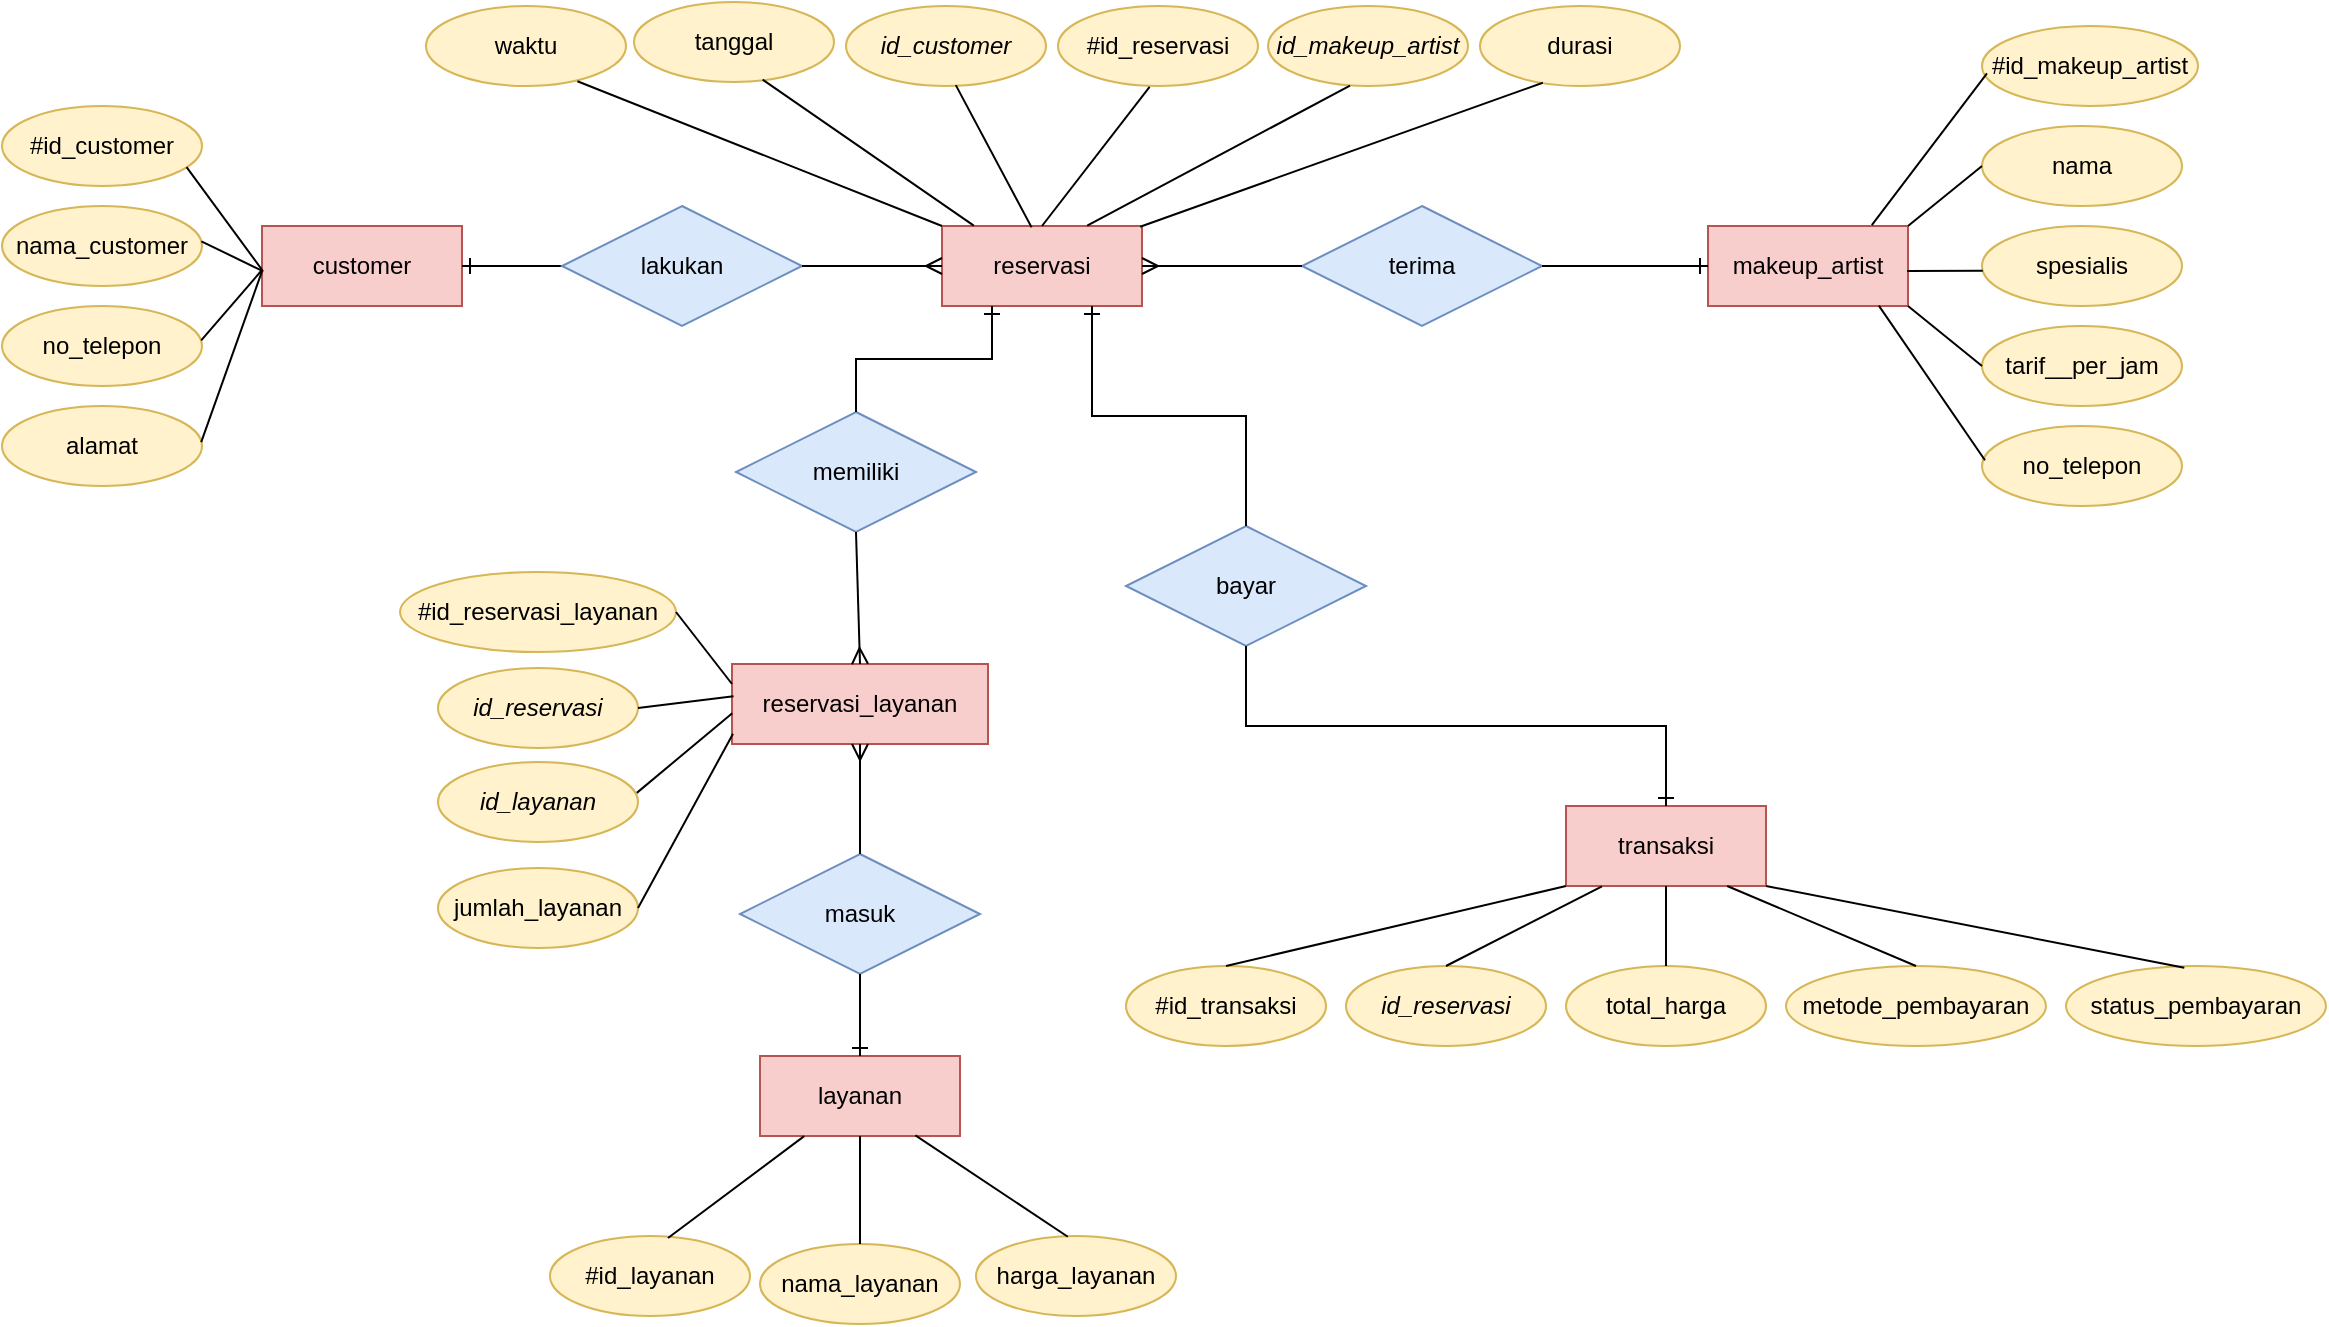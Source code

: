 <mxfile version="26.1.0">
  <diagram name="ERD" id="mqRnHoleAtuB4LZljWnc">
    <mxGraphModel dx="1218" dy="1699" grid="0" gridSize="10" guides="1" tooltips="1" connect="1" arrows="1" fold="1" page="0" pageScale="1" pageWidth="850" pageHeight="1100" math="0" shadow="0">
      <root>
        <mxCell id="0" />
        <mxCell id="1" parent="0" />
        <mxCell id="39gsjnchr3GjjbWTML9K-1" value="reservasi" style="whiteSpace=wrap;html=1;align=center;fillColor=#f8cecc;strokeColor=#b85450;" parent="1" vertex="1">
          <mxGeometry x="778" y="-820" width="100" height="40" as="geometry" />
        </mxCell>
        <mxCell id="39gsjnchr3GjjbWTML9K-2" value="transaksi" style="whiteSpace=wrap;html=1;align=center;fillColor=#f8cecc;strokeColor=#b85450;" parent="1" vertex="1">
          <mxGeometry x="1090" y="-530" width="100" height="40" as="geometry" />
        </mxCell>
        <mxCell id="39gsjnchr3GjjbWTML9K-3" value="makeup_artist" style="whiteSpace=wrap;html=1;align=center;fillColor=#f8cecc;strokeColor=#b85450;" parent="1" vertex="1">
          <mxGeometry x="1161" y="-820" width="100" height="40" as="geometry" />
        </mxCell>
        <mxCell id="39gsjnchr3GjjbWTML9K-4" value="layanan" style="whiteSpace=wrap;html=1;align=center;fillColor=#f8cecc;strokeColor=#b85450;" parent="1" vertex="1">
          <mxGeometry x="687" y="-405" width="100" height="40" as="geometry" />
        </mxCell>
        <mxCell id="39gsjnchr3GjjbWTML9K-5" value="customer" style="whiteSpace=wrap;html=1;align=center;fillColor=#f8cecc;strokeColor=#b85450;" parent="1" vertex="1">
          <mxGeometry x="438" y="-820" width="100" height="40" as="geometry" />
        </mxCell>
        <mxCell id="39gsjnchr3GjjbWTML9K-6" value="alamat" style="ellipse;whiteSpace=wrap;html=1;align=center;fillColor=#fff2cc;strokeColor=#d6b656;" parent="1" vertex="1">
          <mxGeometry x="308" y="-730" width="100" height="40" as="geometry" />
        </mxCell>
        <mxCell id="39gsjnchr3GjjbWTML9K-7" value="no_telepon" style="ellipse;whiteSpace=wrap;html=1;align=center;fillColor=#fff2cc;strokeColor=#d6b656;" parent="1" vertex="1">
          <mxGeometry x="308" y="-780" width="100" height="40" as="geometry" />
        </mxCell>
        <mxCell id="39gsjnchr3GjjbWTML9K-8" value="nama_customer" style="ellipse;whiteSpace=wrap;html=1;align=center;fillColor=#fff2cc;strokeColor=#d6b656;" parent="1" vertex="1">
          <mxGeometry x="308" y="-830" width="100" height="40" as="geometry" />
        </mxCell>
        <mxCell id="39gsjnchr3GjjbWTML9K-9" value="#id_customer" style="ellipse;whiteSpace=wrap;html=1;align=center;fillColor=#fff2cc;strokeColor=#d6b656;" parent="1" vertex="1">
          <mxGeometry x="308" y="-880" width="100" height="40" as="geometry" />
        </mxCell>
        <mxCell id="39gsjnchr3GjjbWTML9K-18" value="no_telepon" style="ellipse;whiteSpace=wrap;html=1;align=center;fillColor=#fff2cc;strokeColor=#d6b656;" parent="1" vertex="1">
          <mxGeometry x="1298" y="-720" width="100" height="40" as="geometry" />
        </mxCell>
        <mxCell id="39gsjnchr3GjjbWTML9K-19" value="tarif__per_jam" style="ellipse;whiteSpace=wrap;html=1;align=center;fillColor=#fff2cc;strokeColor=#d6b656;" parent="1" vertex="1">
          <mxGeometry x="1298" y="-770" width="100" height="40" as="geometry" />
        </mxCell>
        <mxCell id="39gsjnchr3GjjbWTML9K-20" value="spesialis" style="ellipse;whiteSpace=wrap;html=1;align=center;fillColor=#fff2cc;strokeColor=#d6b656;" parent="1" vertex="1">
          <mxGeometry x="1298" y="-820" width="100" height="40" as="geometry" />
        </mxCell>
        <mxCell id="39gsjnchr3GjjbWTML9K-21" value="nama" style="ellipse;whiteSpace=wrap;html=1;align=center;fillColor=#fff2cc;strokeColor=#d6b656;" parent="1" vertex="1">
          <mxGeometry x="1298" y="-870" width="100" height="40" as="geometry" />
        </mxCell>
        <mxCell id="39gsjnchr3GjjbWTML9K-22" value="#id_makeup_artist" style="ellipse;whiteSpace=wrap;html=1;align=center;fillColor=#fff2cc;strokeColor=#d6b656;" parent="1" vertex="1">
          <mxGeometry x="1298" y="-920" width="108" height="40" as="geometry" />
        </mxCell>
        <mxCell id="39gsjnchr3GjjbWTML9K-31" value="waktu" style="ellipse;whiteSpace=wrap;html=1;align=center;fillColor=#fff2cc;strokeColor=#d6b656;" parent="1" vertex="1">
          <mxGeometry x="520" y="-930" width="100" height="40" as="geometry" />
        </mxCell>
        <mxCell id="39gsjnchr3GjjbWTML9K-32" value="durasi" style="ellipse;whiteSpace=wrap;html=1;align=center;fillColor=#fff2cc;strokeColor=#d6b656;" parent="1" vertex="1">
          <mxGeometry x="1047" y="-930" width="100" height="40" as="geometry" />
        </mxCell>
        <mxCell id="39gsjnchr3GjjbWTML9K-33" value="tanggal" style="ellipse;whiteSpace=wrap;html=1;align=center;fillColor=#fff2cc;strokeColor=#d6b656;" parent="1" vertex="1">
          <mxGeometry x="624" y="-932" width="100" height="40" as="geometry" />
        </mxCell>
        <mxCell id="39gsjnchr3GjjbWTML9K-34" value="&lt;i&gt;id_makeup_artist&lt;/i&gt;" style="ellipse;whiteSpace=wrap;html=1;align=center;fillColor=#fff2cc;strokeColor=#d6b656;" parent="1" vertex="1">
          <mxGeometry x="941" y="-930" width="100" height="40" as="geometry" />
        </mxCell>
        <mxCell id="39gsjnchr3GjjbWTML9K-35" value="#id_reservasi" style="ellipse;whiteSpace=wrap;html=1;align=center;fillColor=#fff2cc;strokeColor=#d6b656;" parent="1" vertex="1">
          <mxGeometry x="836" y="-930" width="100" height="40" as="geometry" />
        </mxCell>
        <mxCell id="39gsjnchr3GjjbWTML9K-36" value="&lt;i&gt;id_customer&lt;/i&gt;" style="ellipse;whiteSpace=wrap;html=1;align=center;fillColor=#fff2cc;strokeColor=#d6b656;" parent="1" vertex="1">
          <mxGeometry x="730" y="-930" width="100" height="40" as="geometry" />
        </mxCell>
        <mxCell id="39gsjnchr3GjjbWTML9K-50" value="#id_layanan" style="ellipse;whiteSpace=wrap;html=1;align=center;fillColor=#fff2cc;strokeColor=#d6b656;" parent="1" vertex="1">
          <mxGeometry x="582" y="-315" width="100" height="40" as="geometry" />
        </mxCell>
        <mxCell id="39gsjnchr3GjjbWTML9K-59" value="#id_transaksi" style="ellipse;whiteSpace=wrap;html=1;align=center;fillColor=#fff2cc;strokeColor=#d6b656;" parent="1" vertex="1">
          <mxGeometry x="870" y="-450" width="100" height="40" as="geometry" />
        </mxCell>
        <mxCell id="39gsjnchr3GjjbWTML9K-60" value="&lt;i&gt;id_reservasi&lt;/i&gt;" style="ellipse;whiteSpace=wrap;html=1;align=center;fillColor=#fff2cc;strokeColor=#d6b656;" parent="1" vertex="1">
          <mxGeometry x="980" y="-450" width="100" height="40" as="geometry" />
        </mxCell>
        <mxCell id="39gsjnchr3GjjbWTML9K-61" value="total_harga" style="ellipse;whiteSpace=wrap;html=1;align=center;fillColor=#fff2cc;strokeColor=#d6b656;" parent="1" vertex="1">
          <mxGeometry x="1090" y="-450" width="100" height="40" as="geometry" />
        </mxCell>
        <mxCell id="39gsjnchr3GjjbWTML9K-62" value="metode_pembayaran" style="ellipse;whiteSpace=wrap;html=1;align=center;fillColor=#fff2cc;strokeColor=#d6b656;" parent="1" vertex="1">
          <mxGeometry x="1200" y="-450" width="130" height="40" as="geometry" />
        </mxCell>
        <mxCell id="39gsjnchr3GjjbWTML9K-63" value="status_pembayaran" style="ellipse;whiteSpace=wrap;html=1;align=center;fillColor=#fff2cc;strokeColor=#d6b656;" parent="1" vertex="1">
          <mxGeometry x="1340" y="-450" width="130" height="40" as="geometry" />
        </mxCell>
        <mxCell id="sZu51_ly2vgdn9Agz_vI-2" value="terima" style="shape=rhombus;perimeter=rhombusPerimeter;whiteSpace=wrap;html=1;align=center;fillColor=#dae8fc;strokeColor=#6c8ebf;" parent="1" vertex="1">
          <mxGeometry x="958" y="-830" width="120" height="60" as="geometry" />
        </mxCell>
        <mxCell id="sZu51_ly2vgdn9Agz_vI-3" value="bayar" style="shape=rhombus;perimeter=rhombusPerimeter;whiteSpace=wrap;html=1;align=center;fillColor=#dae8fc;strokeColor=#6c8ebf;" parent="1" vertex="1">
          <mxGeometry x="870" y="-670" width="120" height="60" as="geometry" />
        </mxCell>
        <mxCell id="sZu51_ly2vgdn9Agz_vI-16" value="" style="edgeStyle=entityRelationEdgeStyle;fontSize=12;html=1;endArrow=ERone;endFill=1;rounded=0;entryX=1;entryY=0.5;entryDx=0;entryDy=0;exitX=0;exitY=0.5;exitDx=0;exitDy=0;" parent="1" source="sZu51_ly2vgdn9Agz_vI-1" target="39gsjnchr3GjjbWTML9K-5" edge="1">
          <mxGeometry width="100" height="100" relative="1" as="geometry">
            <mxPoint x="588" y="-800" as="sourcePoint" />
            <mxPoint x="618" y="-850" as="targetPoint" />
          </mxGeometry>
        </mxCell>
        <mxCell id="sZu51_ly2vgdn9Agz_vI-1" value="lakukan" style="shape=rhombus;perimeter=rhombusPerimeter;whiteSpace=wrap;html=1;align=center;fillColor=#dae8fc;strokeColor=#6c8ebf;" parent="1" vertex="1">
          <mxGeometry x="588" y="-830" width="120" height="60" as="geometry" />
        </mxCell>
        <mxCell id="sZu51_ly2vgdn9Agz_vI-18" value="" style="edgeStyle=entityRelationEdgeStyle;fontSize=12;html=1;endArrow=ERmany;rounded=0;exitX=1;exitY=0.5;exitDx=0;exitDy=0;entryX=0;entryY=0.5;entryDx=0;entryDy=0;" parent="1" source="sZu51_ly2vgdn9Agz_vI-1" target="39gsjnchr3GjjbWTML9K-1" edge="1">
          <mxGeometry width="100" height="100" relative="1" as="geometry">
            <mxPoint x="888" y="-720" as="sourcePoint" />
            <mxPoint x="988" y="-820" as="targetPoint" />
          </mxGeometry>
        </mxCell>
        <mxCell id="sZu51_ly2vgdn9Agz_vI-19" value="" style="edgeStyle=entityRelationEdgeStyle;fontSize=12;html=1;endArrow=ERone;endFill=1;rounded=0;" parent="1" source="sZu51_ly2vgdn9Agz_vI-2" target="39gsjnchr3GjjbWTML9K-3" edge="1">
          <mxGeometry width="100" height="100" relative="1" as="geometry">
            <mxPoint x="1178" y="-750" as="sourcePoint" />
            <mxPoint x="1278" y="-850" as="targetPoint" />
          </mxGeometry>
        </mxCell>
        <mxCell id="sZu51_ly2vgdn9Agz_vI-20" value="" style="edgeStyle=entityRelationEdgeStyle;fontSize=12;html=1;endArrow=ERmany;rounded=0;exitX=0;exitY=0.5;exitDx=0;exitDy=0;entryX=1;entryY=0.5;entryDx=0;entryDy=0;" parent="1" source="sZu51_ly2vgdn9Agz_vI-2" target="39gsjnchr3GjjbWTML9K-1" edge="1">
          <mxGeometry width="100" height="100" relative="1" as="geometry">
            <mxPoint x="1298" y="-770" as="sourcePoint" />
            <mxPoint x="1398" y="-870" as="targetPoint" />
          </mxGeometry>
        </mxCell>
        <mxCell id="sZu51_ly2vgdn9Agz_vI-32" value="" style="fontSize=12;html=1;endArrow=ERone;endFill=1;rounded=0;exitX=0.5;exitY=0;exitDx=0;exitDy=0;entryX=0.75;entryY=1;entryDx=0;entryDy=0;edgeStyle=orthogonalEdgeStyle;" parent="1" source="sZu51_ly2vgdn9Agz_vI-3" target="39gsjnchr3GjjbWTML9K-1" edge="1">
          <mxGeometry width="100" height="100" relative="1" as="geometry">
            <mxPoint x="1138" y="-710" as="sourcePoint" />
            <mxPoint x="1238" y="-810" as="targetPoint" />
          </mxGeometry>
        </mxCell>
        <mxCell id="sZu51_ly2vgdn9Agz_vI-33" value="" style="fontSize=12;html=1;endArrow=ERone;endFill=1;rounded=0;exitX=0.5;exitY=1;exitDx=0;exitDy=0;entryX=0.5;entryY=0;entryDx=0;entryDy=0;edgeStyle=orthogonalEdgeStyle;" parent="1" source="sZu51_ly2vgdn9Agz_vI-3" target="39gsjnchr3GjjbWTML9K-2" edge="1">
          <mxGeometry width="100" height="100" relative="1" as="geometry">
            <mxPoint x="1100" y="-550" as="sourcePoint" />
            <mxPoint x="1200" y="-650" as="targetPoint" />
          </mxGeometry>
        </mxCell>
        <mxCell id="sZu51_ly2vgdn9Agz_vI-106" value="nama_layanan" style="ellipse;whiteSpace=wrap;html=1;align=center;fillColor=#fff2cc;strokeColor=#d6b656;" parent="1" vertex="1">
          <mxGeometry x="687" y="-311" width="100" height="40" as="geometry" />
        </mxCell>
        <mxCell id="sZu51_ly2vgdn9Agz_vI-107" value="harga_layanan" style="ellipse;whiteSpace=wrap;html=1;align=center;fillColor=#fff2cc;strokeColor=#d6b656;" parent="1" vertex="1">
          <mxGeometry x="795" y="-315" width="100" height="40" as="geometry" />
        </mxCell>
        <mxCell id="0qoU3cZGfmDPqSJiigC--2" value="reservasi_layanan" style="whiteSpace=wrap;html=1;align=center;fillColor=#f8cecc;strokeColor=#b85450;" parent="1" vertex="1">
          <mxGeometry x="673" y="-601" width="128" height="40" as="geometry" />
        </mxCell>
        <mxCell id="0qoU3cZGfmDPqSJiigC--3" value="#id_reservasi_layanan" style="ellipse;whiteSpace=wrap;html=1;align=center;fillColor=#fff2cc;strokeColor=#d6b656;" parent="1" vertex="1">
          <mxGeometry x="507" y="-647" width="138" height="40" as="geometry" />
        </mxCell>
        <mxCell id="0qoU3cZGfmDPqSJiigC--4" value="&lt;i&gt;id_reservasi&lt;/i&gt;" style="ellipse;whiteSpace=wrap;html=1;align=center;fillColor=#fff2cc;strokeColor=#d6b656;" parent="1" vertex="1">
          <mxGeometry x="526" y="-599" width="100" height="40" as="geometry" />
        </mxCell>
        <mxCell id="0qoU3cZGfmDPqSJiigC--5" value="&lt;i&gt;id_layanan&lt;/i&gt;" style="ellipse;whiteSpace=wrap;html=1;align=center;fillColor=#fff2cc;strokeColor=#d6b656;" parent="1" vertex="1">
          <mxGeometry x="526" y="-552" width="100" height="40" as="geometry" />
        </mxCell>
        <mxCell id="0qoU3cZGfmDPqSJiigC--7" value="jumlah_layanan" style="ellipse;whiteSpace=wrap;html=1;align=center;fillColor=#fff2cc;strokeColor=#d6b656;" parent="1" vertex="1">
          <mxGeometry x="526" y="-499" width="100" height="40" as="geometry" />
        </mxCell>
        <mxCell id="0qoU3cZGfmDPqSJiigC--9" value="masuk" style="shape=rhombus;perimeter=rhombusPerimeter;whiteSpace=wrap;html=1;align=center;fillColor=#dae8fc;strokeColor=#6c8ebf;" parent="1" vertex="1">
          <mxGeometry x="677" y="-506" width="120" height="60" as="geometry" />
        </mxCell>
        <mxCell id="0qoU3cZGfmDPqSJiigC--10" value="memiliki" style="shape=rhombus;perimeter=rhombusPerimeter;whiteSpace=wrap;html=1;align=center;fillColor=#dae8fc;strokeColor=#6c8ebf;" parent="1" vertex="1">
          <mxGeometry x="675" y="-727" width="120" height="60" as="geometry" />
        </mxCell>
        <mxCell id="0qoU3cZGfmDPqSJiigC--18" value="" style="fontSize=12;html=1;endArrow=ERmany;rounded=0;exitX=0.5;exitY=1;exitDx=0;exitDy=0;entryX=0.5;entryY=0;entryDx=0;entryDy=0;" parent="1" source="0qoU3cZGfmDPqSJiigC--10" target="0qoU3cZGfmDPqSJiigC--2" edge="1">
          <mxGeometry width="100" height="100" relative="1" as="geometry">
            <mxPoint x="754" y="-667" as="sourcePoint" />
            <mxPoint x="773" y="-682" as="targetPoint" />
          </mxGeometry>
        </mxCell>
        <mxCell id="0qoU3cZGfmDPqSJiigC--19" value="" style="fontSize=12;html=1;endArrow=ERone;endFill=1;rounded=0;entryX=0.25;entryY=1;entryDx=0;entryDy=0;exitX=0.5;exitY=0;exitDx=0;exitDy=0;edgeStyle=orthogonalEdgeStyle;" parent="1" source="0qoU3cZGfmDPqSJiigC--10" target="39gsjnchr3GjjbWTML9K-1" edge="1">
          <mxGeometry width="100" height="100" relative="1" as="geometry">
            <mxPoint x="670" y="-680" as="sourcePoint" />
            <mxPoint x="770" y="-780" as="targetPoint" />
          </mxGeometry>
        </mxCell>
        <mxCell id="0qoU3cZGfmDPqSJiigC--20" value="" style="fontSize=12;html=1;endArrow=ERone;endFill=1;rounded=0;exitX=0.5;exitY=1;exitDx=0;exitDy=0;entryX=0.5;entryY=0;entryDx=0;entryDy=0;" parent="1" source="0qoU3cZGfmDPqSJiigC--9" target="39gsjnchr3GjjbWTML9K-4" edge="1">
          <mxGeometry width="100" height="100" relative="1" as="geometry">
            <mxPoint x="694" y="-461" as="sourcePoint" />
            <mxPoint x="743" y="-560" as="targetPoint" />
          </mxGeometry>
        </mxCell>
        <mxCell id="0qoU3cZGfmDPqSJiigC--21" value="" style="fontSize=12;html=1;endArrow=ERmany;rounded=0;exitX=0.5;exitY=0;exitDx=0;exitDy=0;entryX=0.5;entryY=1;entryDx=0;entryDy=0;" parent="1" source="0qoU3cZGfmDPqSJiigC--9" target="0qoU3cZGfmDPqSJiigC--2" edge="1">
          <mxGeometry width="100" height="100" relative="1" as="geometry">
            <mxPoint x="706" y="-556" as="sourcePoint" />
            <mxPoint x="758" y="-582" as="targetPoint" />
          </mxGeometry>
        </mxCell>
        <mxCell id="6PcZLeugjUfpTTE9w5N7-1" value="" style="endArrow=none;html=1;rounded=0;entryX=0.002;entryY=0.554;entryDx=0;entryDy=0;entryPerimeter=0;exitX=0.923;exitY=0.765;exitDx=0;exitDy=0;exitPerimeter=0;" edge="1" parent="1" source="39gsjnchr3GjjbWTML9K-9" target="39gsjnchr3GjjbWTML9K-5">
          <mxGeometry relative="1" as="geometry">
            <mxPoint x="327" y="-792" as="sourcePoint" />
            <mxPoint x="487" y="-792" as="targetPoint" />
          </mxGeometry>
        </mxCell>
        <mxCell id="6PcZLeugjUfpTTE9w5N7-2" value="" style="endArrow=none;html=1;rounded=0;entryX=0.007;entryY=0.567;entryDx=0;entryDy=0;entryPerimeter=0;exitX=0.997;exitY=0.442;exitDx=0;exitDy=0;exitPerimeter=0;" edge="1" parent="1" source="39gsjnchr3GjjbWTML9K-8" target="39gsjnchr3GjjbWTML9K-5">
          <mxGeometry relative="1" as="geometry">
            <mxPoint x="415" y="-850" as="sourcePoint" />
            <mxPoint x="448" y="-788" as="targetPoint" />
          </mxGeometry>
        </mxCell>
        <mxCell id="6PcZLeugjUfpTTE9w5N7-5" value="" style="endArrow=none;html=1;rounded=0;entryX=0.014;entryY=0.573;entryDx=0;entryDy=0;entryPerimeter=0;exitX=0.996;exitY=0.43;exitDx=0;exitDy=0;exitPerimeter=0;" edge="1" parent="1" source="39gsjnchr3GjjbWTML9K-7">
          <mxGeometry relative="1" as="geometry">
            <mxPoint x="404.8" y="-761.68" as="sourcePoint" />
            <mxPoint x="438" y="-798" as="targetPoint" />
          </mxGeometry>
        </mxCell>
        <mxCell id="6PcZLeugjUfpTTE9w5N7-6" value="" style="endArrow=none;html=1;rounded=0;entryX=-0.001;entryY=0.574;entryDx=0;entryDy=0;entryPerimeter=0;exitX=0.996;exitY=0.451;exitDx=0;exitDy=0;exitPerimeter=0;" edge="1" parent="1" source="39gsjnchr3GjjbWTML9K-6" target="39gsjnchr3GjjbWTML9K-5">
          <mxGeometry relative="1" as="geometry">
            <mxPoint x="416" y="-751" as="sourcePoint" />
            <mxPoint x="449" y="-787" as="targetPoint" />
          </mxGeometry>
        </mxCell>
        <mxCell id="6PcZLeugjUfpTTE9w5N7-7" value="" style="endArrow=none;html=1;rounded=0;exitX=0.757;exitY=0.94;exitDx=0;exitDy=0;exitPerimeter=0;entryX=0;entryY=0;entryDx=0;entryDy=0;" edge="1" parent="1" source="39gsjnchr3GjjbWTML9K-31" target="39gsjnchr3GjjbWTML9K-1">
          <mxGeometry relative="1" as="geometry">
            <mxPoint x="650" y="-834" as="sourcePoint" />
            <mxPoint x="810" y="-834" as="targetPoint" />
          </mxGeometry>
        </mxCell>
        <mxCell id="6PcZLeugjUfpTTE9w5N7-8" value="" style="endArrow=none;html=1;rounded=0;exitX=0.643;exitY=0.971;exitDx=0;exitDy=0;exitPerimeter=0;entryX=0.159;entryY=-0.004;entryDx=0;entryDy=0;entryPerimeter=0;" edge="1" parent="1" source="39gsjnchr3GjjbWTML9K-33" target="39gsjnchr3GjjbWTML9K-1">
          <mxGeometry relative="1" as="geometry">
            <mxPoint x="606" y="-882" as="sourcePoint" />
            <mxPoint x="788" y="-810" as="targetPoint" />
          </mxGeometry>
        </mxCell>
        <mxCell id="6PcZLeugjUfpTTE9w5N7-9" value="" style="endArrow=none;html=1;rounded=0;exitX=0.549;exitY=0.989;exitDx=0;exitDy=0;exitPerimeter=0;entryX=0.448;entryY=0.017;entryDx=0;entryDy=0;entryPerimeter=0;" edge="1" parent="1" source="39gsjnchr3GjjbWTML9K-36" target="39gsjnchr3GjjbWTML9K-1">
          <mxGeometry relative="1" as="geometry">
            <mxPoint x="738" y="-886.5" as="sourcePoint" />
            <mxPoint x="844" y="-813.5" as="targetPoint" />
          </mxGeometry>
        </mxCell>
        <mxCell id="6PcZLeugjUfpTTE9w5N7-12" value="" style="endArrow=none;html=1;rounded=0;exitX=0.458;exitY=1.011;exitDx=0;exitDy=0;exitPerimeter=0;entryX=0.5;entryY=0;entryDx=0;entryDy=0;" edge="1" parent="1" source="39gsjnchr3GjjbWTML9K-35" target="39gsjnchr3GjjbWTML9K-1">
          <mxGeometry relative="1" as="geometry">
            <mxPoint x="795" y="-880" as="sourcePoint" />
            <mxPoint x="833" y="-809" as="targetPoint" />
          </mxGeometry>
        </mxCell>
        <mxCell id="6PcZLeugjUfpTTE9w5N7-13" value="" style="endArrow=none;html=1;rounded=0;exitX=0.41;exitY=0.995;exitDx=0;exitDy=0;exitPerimeter=0;entryX=0.726;entryY=-0.004;entryDx=0;entryDy=0;entryPerimeter=0;" edge="1" parent="1" source="39gsjnchr3GjjbWTML9K-34" target="39gsjnchr3GjjbWTML9K-1">
          <mxGeometry relative="1" as="geometry">
            <mxPoint x="892" y="-880" as="sourcePoint" />
            <mxPoint x="838" y="-810" as="targetPoint" />
          </mxGeometry>
        </mxCell>
        <mxCell id="6PcZLeugjUfpTTE9w5N7-14" value="" style="endArrow=none;html=1;rounded=0;exitX=0.314;exitY=0.959;exitDx=0;exitDy=0;exitPerimeter=0;entryX=0.991;entryY=0.009;entryDx=0;entryDy=0;entryPerimeter=0;" edge="1" parent="1" source="39gsjnchr3GjjbWTML9K-32" target="39gsjnchr3GjjbWTML9K-1">
          <mxGeometry relative="1" as="geometry">
            <mxPoint x="992" y="-880" as="sourcePoint" />
            <mxPoint x="866" y="-811" as="targetPoint" />
          </mxGeometry>
        </mxCell>
        <mxCell id="6PcZLeugjUfpTTE9w5N7-15" value="" style="endArrow=none;html=1;rounded=0;exitX=0.819;exitY=-0.01;exitDx=0;exitDy=0;exitPerimeter=0;entryX=0.023;entryY=0.591;entryDx=0;entryDy=0;entryPerimeter=0;" edge="1" parent="1" source="39gsjnchr3GjjbWTML9K-3" target="39gsjnchr3GjjbWTML9K-22">
          <mxGeometry relative="1" as="geometry">
            <mxPoint x="1235" y="-828" as="sourcePoint" />
            <mxPoint x="1395" y="-828" as="targetPoint" />
          </mxGeometry>
        </mxCell>
        <mxCell id="6PcZLeugjUfpTTE9w5N7-16" value="" style="endArrow=none;html=1;rounded=0;exitX=1;exitY=0;exitDx=0;exitDy=0;entryX=0;entryY=0.5;entryDx=0;entryDy=0;" edge="1" parent="1" source="39gsjnchr3GjjbWTML9K-3" target="39gsjnchr3GjjbWTML9K-21">
          <mxGeometry relative="1" as="geometry">
            <mxPoint x="1250" y="-810" as="sourcePoint" />
            <mxPoint x="1310" y="-886" as="targetPoint" />
          </mxGeometry>
        </mxCell>
        <mxCell id="6PcZLeugjUfpTTE9w5N7-17" value="" style="endArrow=none;html=1;rounded=0;entryX=0.004;entryY=0.559;entryDx=0;entryDy=0;entryPerimeter=0;exitX=0.996;exitY=0.563;exitDx=0;exitDy=0;exitPerimeter=0;" edge="1" parent="1" source="39gsjnchr3GjjbWTML9K-3" target="39gsjnchr3GjjbWTML9K-20">
          <mxGeometry relative="1" as="geometry">
            <mxPoint x="1259" y="-798" as="sourcePoint" />
            <mxPoint x="1320" y="-876" as="targetPoint" />
          </mxGeometry>
        </mxCell>
        <mxCell id="6PcZLeugjUfpTTE9w5N7-18" value="" style="endArrow=none;html=1;rounded=0;exitX=1;exitY=1;exitDx=0;exitDy=0;entryX=0;entryY=0.5;entryDx=0;entryDy=0;" edge="1" parent="1" source="39gsjnchr3GjjbWTML9K-3" target="39gsjnchr3GjjbWTML9K-19">
          <mxGeometry relative="1" as="geometry">
            <mxPoint x="1270" y="-788" as="sourcePoint" />
            <mxPoint x="1308" y="-788" as="targetPoint" />
          </mxGeometry>
        </mxCell>
        <mxCell id="6PcZLeugjUfpTTE9w5N7-19" value="" style="endArrow=none;html=1;rounded=0;exitX=0.854;exitY=0.995;exitDx=0;exitDy=0;exitPerimeter=0;entryX=0.015;entryY=0.428;entryDx=0;entryDy=0;entryPerimeter=0;" edge="1" parent="1" source="39gsjnchr3GjjbWTML9K-3" target="39gsjnchr3GjjbWTML9K-18">
          <mxGeometry relative="1" as="geometry">
            <mxPoint x="1280" y="-778" as="sourcePoint" />
            <mxPoint x="1318" y="-778" as="targetPoint" />
          </mxGeometry>
        </mxCell>
        <mxCell id="6PcZLeugjUfpTTE9w5N7-20" value="" style="endArrow=none;html=1;rounded=0;entryX=0.221;entryY=1.001;entryDx=0;entryDy=0;entryPerimeter=0;" edge="1" parent="1" target="39gsjnchr3GjjbWTML9K-4">
          <mxGeometry relative="1" as="geometry">
            <mxPoint x="641" y="-314" as="sourcePoint" />
            <mxPoint x="690" y="-424" as="targetPoint" />
          </mxGeometry>
        </mxCell>
        <mxCell id="6PcZLeugjUfpTTE9w5N7-21" value="" style="endArrow=none;html=1;rounded=0;entryX=0.5;entryY=1;entryDx=0;entryDy=0;exitX=0.5;exitY=0;exitDx=0;exitDy=0;" edge="1" parent="1" source="sZu51_ly2vgdn9Agz_vI-106" target="39gsjnchr3GjjbWTML9K-4">
          <mxGeometry relative="1" as="geometry">
            <mxPoint x="651" y="-304" as="sourcePoint" />
            <mxPoint x="719" y="-355" as="targetPoint" />
          </mxGeometry>
        </mxCell>
        <mxCell id="6PcZLeugjUfpTTE9w5N7-22" value="" style="endArrow=none;html=1;rounded=0;entryX=0.777;entryY=0.992;entryDx=0;entryDy=0;exitX=0.459;exitY=0.009;exitDx=0;exitDy=0;entryPerimeter=0;exitPerimeter=0;" edge="1" parent="1" source="sZu51_ly2vgdn9Agz_vI-107" target="39gsjnchr3GjjbWTML9K-4">
          <mxGeometry relative="1" as="geometry">
            <mxPoint x="747" y="-301" as="sourcePoint" />
            <mxPoint x="747" y="-355" as="targetPoint" />
          </mxGeometry>
        </mxCell>
        <mxCell id="6PcZLeugjUfpTTE9w5N7-23" value="" style="endArrow=none;html=1;rounded=0;exitX=1;exitY=0.5;exitDx=0;exitDy=0;entryX=0;entryY=0.25;entryDx=0;entryDy=0;" edge="1" parent="1" source="0qoU3cZGfmDPqSJiigC--3" target="0qoU3cZGfmDPqSJiigC--2">
          <mxGeometry relative="1" as="geometry">
            <mxPoint x="529" y="-550" as="sourcePoint" />
            <mxPoint x="689" y="-550" as="targetPoint" />
          </mxGeometry>
        </mxCell>
        <mxCell id="6PcZLeugjUfpTTE9w5N7-24" value="" style="endArrow=none;html=1;rounded=0;exitX=1;exitY=0.5;exitDx=0;exitDy=0;entryX=0.006;entryY=0.402;entryDx=0;entryDy=0;entryPerimeter=0;" edge="1" parent="1" source="0qoU3cZGfmDPqSJiigC--4" target="0qoU3cZGfmDPqSJiigC--2">
          <mxGeometry relative="1" as="geometry">
            <mxPoint x="655" y="-617" as="sourcePoint" />
            <mxPoint x="683" y="-581" as="targetPoint" />
          </mxGeometry>
        </mxCell>
        <mxCell id="6PcZLeugjUfpTTE9w5N7-25" value="" style="endArrow=none;html=1;rounded=0;exitX=0.994;exitY=0.386;exitDx=0;exitDy=0;entryX=0.001;entryY=0.615;entryDx=0;entryDy=0;entryPerimeter=0;exitPerimeter=0;" edge="1" parent="1" source="0qoU3cZGfmDPqSJiigC--5" target="0qoU3cZGfmDPqSJiigC--2">
          <mxGeometry relative="1" as="geometry">
            <mxPoint x="636" y="-569" as="sourcePoint" />
            <mxPoint x="684" y="-575" as="targetPoint" />
          </mxGeometry>
        </mxCell>
        <mxCell id="6PcZLeugjUfpTTE9w5N7-26" value="" style="endArrow=none;html=1;rounded=0;exitX=1;exitY=0.5;exitDx=0;exitDy=0;entryX=0.004;entryY=0.871;entryDx=0;entryDy=0;entryPerimeter=0;" edge="1" parent="1" source="0qoU3cZGfmDPqSJiigC--7" target="0qoU3cZGfmDPqSJiigC--2">
          <mxGeometry relative="1" as="geometry">
            <mxPoint x="646" y="-559" as="sourcePoint" />
            <mxPoint x="694" y="-565" as="targetPoint" />
          </mxGeometry>
        </mxCell>
        <mxCell id="6PcZLeugjUfpTTE9w5N7-27" value="" style="endArrow=none;html=1;rounded=0;exitX=0.5;exitY=0;exitDx=0;exitDy=0;entryX=0;entryY=1;entryDx=0;entryDy=0;" edge="1" parent="1" source="39gsjnchr3GjjbWTML9K-59" target="39gsjnchr3GjjbWTML9K-2">
          <mxGeometry relative="1" as="geometry">
            <mxPoint x="1046" y="-485" as="sourcePoint" />
            <mxPoint x="1206" y="-485" as="targetPoint" />
          </mxGeometry>
        </mxCell>
        <mxCell id="6PcZLeugjUfpTTE9w5N7-28" value="" style="endArrow=none;html=1;rounded=0;exitX=0.5;exitY=0;exitDx=0;exitDy=0;entryX=0.18;entryY=1.004;entryDx=0;entryDy=0;entryPerimeter=0;" edge="1" parent="1" source="39gsjnchr3GjjbWTML9K-60" target="39gsjnchr3GjjbWTML9K-2">
          <mxGeometry relative="1" as="geometry">
            <mxPoint x="930" y="-440" as="sourcePoint" />
            <mxPoint x="1100" y="-480" as="targetPoint" />
          </mxGeometry>
        </mxCell>
        <mxCell id="6PcZLeugjUfpTTE9w5N7-29" value="" style="endArrow=none;html=1;rounded=0;exitX=0.5;exitY=0;exitDx=0;exitDy=0;entryX=0.5;entryY=1;entryDx=0;entryDy=0;" edge="1" parent="1" source="39gsjnchr3GjjbWTML9K-61" target="39gsjnchr3GjjbWTML9K-2">
          <mxGeometry relative="1" as="geometry">
            <mxPoint x="1040" y="-440" as="sourcePoint" />
            <mxPoint x="1118" y="-480" as="targetPoint" />
          </mxGeometry>
        </mxCell>
        <mxCell id="6PcZLeugjUfpTTE9w5N7-30" value="" style="endArrow=none;html=1;rounded=0;exitX=0.5;exitY=0;exitDx=0;exitDy=0;entryX=0.806;entryY=1;entryDx=0;entryDy=0;entryPerimeter=0;" edge="1" parent="1" source="39gsjnchr3GjjbWTML9K-62" target="39gsjnchr3GjjbWTML9K-2">
          <mxGeometry relative="1" as="geometry">
            <mxPoint x="1050" y="-430" as="sourcePoint" />
            <mxPoint x="1128" y="-470" as="targetPoint" />
          </mxGeometry>
        </mxCell>
        <mxCell id="6PcZLeugjUfpTTE9w5N7-31" value="" style="endArrow=none;html=1;rounded=0;exitX=0.455;exitY=0.021;exitDx=0;exitDy=0;entryX=1;entryY=1;entryDx=0;entryDy=0;exitPerimeter=0;" edge="1" parent="1" source="39gsjnchr3GjjbWTML9K-63" target="39gsjnchr3GjjbWTML9K-2">
          <mxGeometry relative="1" as="geometry">
            <mxPoint x="1060" y="-420" as="sourcePoint" />
            <mxPoint x="1138" y="-460" as="targetPoint" />
          </mxGeometry>
        </mxCell>
      </root>
    </mxGraphModel>
  </diagram>
</mxfile>
